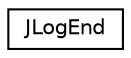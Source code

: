 digraph "Graphical Class Hierarchy"
{
  edge [fontname="Helvetica",fontsize="10",labelfontname="Helvetica",labelfontsize="10"];
  node [fontname="Helvetica",fontsize="10",shape=record];
  rankdir="LR";
  Node1 [label="JLogEnd",height=0.2,width=0.4,color="black", fillcolor="white", style="filled",URL="$struct_j_log_end.html"];
}
